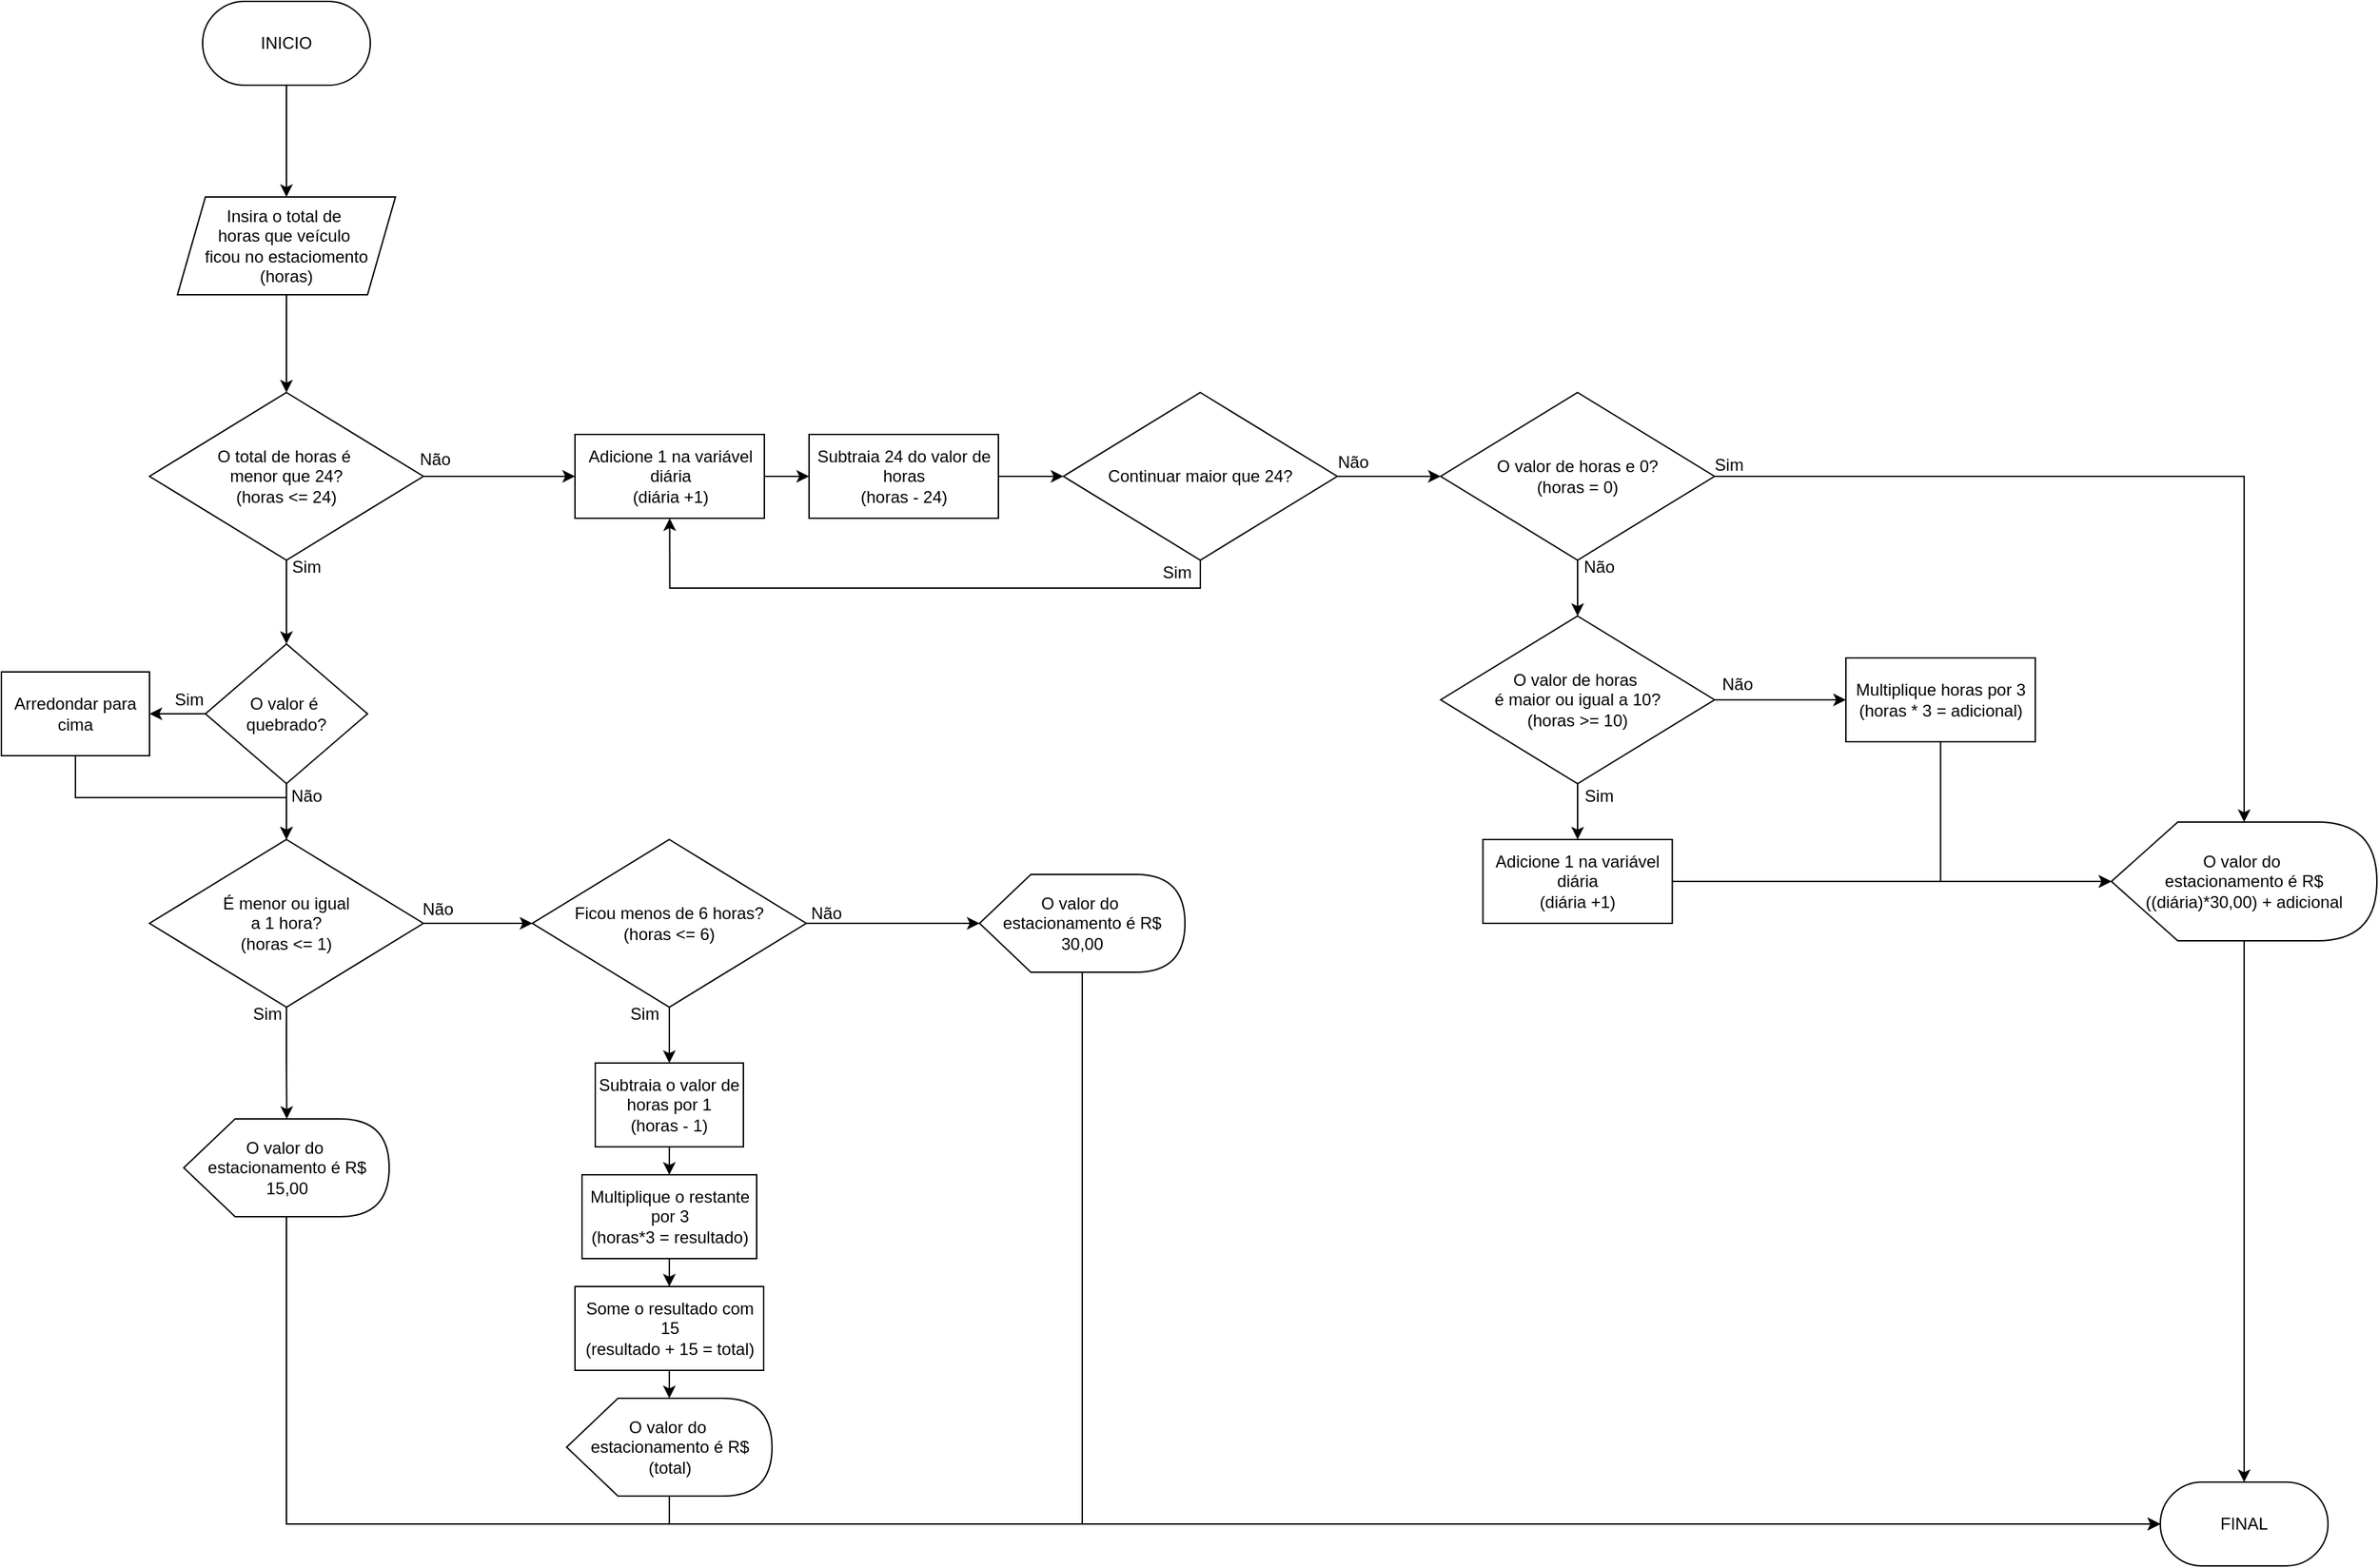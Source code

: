 <mxfile version="26.0.15">
  <diagram name="Página-1" id="FrooZha_JpRlK68ilrXK">
    <mxGraphModel grid="1" page="1" gridSize="10" guides="1" tooltips="1" connect="1" arrows="1" fold="1" pageScale="1" pageWidth="827" pageHeight="1169" math="0" shadow="0">
      <root>
        <mxCell id="0" />
        <mxCell id="1" parent="0" />
        <mxCell id="xZY2YlHzFlgeuhiXtPQW-6" style="edgeStyle=orthogonalEdgeStyle;rounded=0;orthogonalLoop=1;jettySize=auto;html=1;entryX=0.5;entryY=0;entryDx=0;entryDy=0;" edge="1" parent="1" source="xZY2YlHzFlgeuhiXtPQW-1" target="xZY2YlHzFlgeuhiXtPQW-4">
          <mxGeometry relative="1" as="geometry" />
        </mxCell>
        <mxCell id="xZY2YlHzFlgeuhiXtPQW-1" value="INICIO" style="rounded=1;whiteSpace=wrap;html=1;arcSize=50;" vertex="1" parent="1">
          <mxGeometry x="354" y="280" width="120" height="60" as="geometry" />
        </mxCell>
        <mxCell id="xZY2YlHzFlgeuhiXtPQW-3" value="FINAL" style="rounded=1;whiteSpace=wrap;html=1;arcSize=50;" vertex="1" parent="1">
          <mxGeometry x="1755" y="1340" width="120" height="60" as="geometry" />
        </mxCell>
        <mxCell id="f82oQnpqJFgws9LSTyQX-21" style="edgeStyle=orthogonalEdgeStyle;rounded=0;orthogonalLoop=1;jettySize=auto;html=1;" edge="1" parent="1" source="xZY2YlHzFlgeuhiXtPQW-4" target="f82oQnpqJFgws9LSTyQX-20">
          <mxGeometry relative="1" as="geometry" />
        </mxCell>
        <mxCell id="xZY2YlHzFlgeuhiXtPQW-4" value="Insira o total de&amp;nbsp;&lt;div&gt;horas que veículo&amp;nbsp;&lt;/div&gt;&lt;div&gt;ficou no estaciomento&lt;/div&gt;&lt;div&gt;(horas)&lt;/div&gt;" style="shape=parallelogram;perimeter=parallelogramPerimeter;whiteSpace=wrap;html=1;fixedSize=1;" vertex="1" parent="1">
          <mxGeometry x="336" y="420" width="156" height="70" as="geometry" />
        </mxCell>
        <mxCell id="xZY2YlHzFlgeuhiXtPQW-25" style="edgeStyle=orthogonalEdgeStyle;rounded=0;orthogonalLoop=1;jettySize=auto;html=1;entryX=0;entryY=0.5;entryDx=0;entryDy=0;" edge="1" parent="1" source="xZY2YlHzFlgeuhiXtPQW-22" target="xZY2YlHzFlgeuhiXtPQW-34">
          <mxGeometry relative="1" as="geometry">
            <mxPoint x="620.0" y="940" as="targetPoint" />
          </mxGeometry>
        </mxCell>
        <mxCell id="xZY2YlHzFlgeuhiXtPQW-22" value="É menor ou igual&lt;div&gt;a 1 hora?&lt;/div&gt;&lt;div&gt;(horas &amp;lt;= 1)&lt;/div&gt;" style="rhombus;whiteSpace=wrap;html=1;" vertex="1" parent="1">
          <mxGeometry x="316" y="880" width="196" height="120" as="geometry" />
        </mxCell>
        <mxCell id="xZY2YlHzFlgeuhiXtPQW-68" style="edgeStyle=orthogonalEdgeStyle;rounded=0;orthogonalLoop=1;jettySize=auto;html=1;entryX=0;entryY=0.5;entryDx=0;entryDy=0;" edge="1" parent="1" source="xZY2YlHzFlgeuhiXtPQW-27" target="xZY2YlHzFlgeuhiXtPQW-3">
          <mxGeometry relative="1" as="geometry">
            <Array as="points">
              <mxPoint x="414" y="1370" />
            </Array>
          </mxGeometry>
        </mxCell>
        <mxCell id="xZY2YlHzFlgeuhiXtPQW-27" value="O valor do&amp;nbsp;&lt;div&gt;estacionamento é R$ 15,00&lt;/div&gt;" style="shape=display;whiteSpace=wrap;html=1;" vertex="1" parent="1">
          <mxGeometry x="340.5" y="1080" width="147" height="70" as="geometry" />
        </mxCell>
        <mxCell id="xZY2YlHzFlgeuhiXtPQW-28" style="edgeStyle=orthogonalEdgeStyle;rounded=0;orthogonalLoop=1;jettySize=auto;html=1;entryX=0;entryY=0;entryDx=73.75;entryDy=0;entryPerimeter=0;" edge="1" parent="1" source="xZY2YlHzFlgeuhiXtPQW-22" target="xZY2YlHzFlgeuhiXtPQW-27">
          <mxGeometry relative="1" as="geometry" />
        </mxCell>
        <mxCell id="xZY2YlHzFlgeuhiXtPQW-32" value="Sim" style="text;html=1;align=center;verticalAlign=middle;resizable=0;points=[];autosize=1;strokeColor=none;fillColor=none;" vertex="1" parent="1">
          <mxGeometry x="380" y="990" width="40" height="30" as="geometry" />
        </mxCell>
        <mxCell id="xZY2YlHzFlgeuhiXtPQW-33" value="Não" style="text;html=1;align=center;verticalAlign=middle;resizable=0;points=[];autosize=1;strokeColor=none;fillColor=none;" vertex="1" parent="1">
          <mxGeometry x="497" y="915" width="50" height="30" as="geometry" />
        </mxCell>
        <mxCell id="xZY2YlHzFlgeuhiXtPQW-37" value="" style="edgeStyle=orthogonalEdgeStyle;rounded=0;orthogonalLoop=1;jettySize=auto;html=1;entryX=0;entryY=0.5;entryDx=0;entryDy=0;entryPerimeter=0;" edge="1" parent="1" source="xZY2YlHzFlgeuhiXtPQW-34" target="xZY2YlHzFlgeuhiXtPQW-42">
          <mxGeometry relative="1" as="geometry">
            <mxPoint x="885.5" y="940" as="targetPoint" />
          </mxGeometry>
        </mxCell>
        <mxCell id="xZY2YlHzFlgeuhiXtPQW-45" style="edgeStyle=orthogonalEdgeStyle;rounded=0;orthogonalLoop=1;jettySize=auto;html=1;entryX=0.5;entryY=0;entryDx=0;entryDy=0;" edge="1" parent="1" source="xZY2YlHzFlgeuhiXtPQW-34" target="xZY2YlHzFlgeuhiXtPQW-57">
          <mxGeometry relative="1" as="geometry">
            <mxPoint x="688" y="1030" as="targetPoint" />
          </mxGeometry>
        </mxCell>
        <mxCell id="xZY2YlHzFlgeuhiXtPQW-34" value="Ficou menos de 6 horas?&lt;br&gt;(horas &amp;lt;= 6)" style="rhombus;whiteSpace=wrap;html=1;" vertex="1" parent="1">
          <mxGeometry x="590" y="880" width="196" height="120" as="geometry" />
        </mxCell>
        <mxCell id="xZY2YlHzFlgeuhiXtPQW-40" value="Sim" style="text;html=1;align=center;verticalAlign=middle;resizable=0;points=[];autosize=1;strokeColor=none;fillColor=none;" vertex="1" parent="1">
          <mxGeometry x="650" y="990" width="40" height="30" as="geometry" />
        </mxCell>
        <mxCell id="xZY2YlHzFlgeuhiXtPQW-41" value="Não" style="text;html=1;align=center;verticalAlign=middle;resizable=0;points=[];autosize=1;strokeColor=none;fillColor=none;" vertex="1" parent="1">
          <mxGeometry x="775" y="918" width="50" height="30" as="geometry" />
        </mxCell>
        <mxCell id="xZY2YlHzFlgeuhiXtPQW-69" style="edgeStyle=orthogonalEdgeStyle;rounded=0;orthogonalLoop=1;jettySize=auto;html=1;" edge="1" parent="1" source="xZY2YlHzFlgeuhiXtPQW-42" target="xZY2YlHzFlgeuhiXtPQW-3">
          <mxGeometry relative="1" as="geometry">
            <Array as="points">
              <mxPoint x="984" y="1370" />
            </Array>
          </mxGeometry>
        </mxCell>
        <mxCell id="xZY2YlHzFlgeuhiXtPQW-42" value="O valor do&amp;nbsp;&lt;div&gt;estacionamento é R$ 30,00&lt;/div&gt;" style="shape=display;whiteSpace=wrap;html=1;" vertex="1" parent="1">
          <mxGeometry x="910" y="905" width="147" height="70" as="geometry" />
        </mxCell>
        <mxCell id="xZY2YlHzFlgeuhiXtPQW-52" style="edgeStyle=orthogonalEdgeStyle;rounded=0;orthogonalLoop=1;jettySize=auto;html=1;entryX=1;entryY=0.5;entryDx=0;entryDy=0;" edge="1" parent="1" source="xZY2YlHzFlgeuhiXtPQW-49" target="xZY2YlHzFlgeuhiXtPQW-51">
          <mxGeometry relative="1" as="geometry" />
        </mxCell>
        <mxCell id="xZY2YlHzFlgeuhiXtPQW-54" style="edgeStyle=orthogonalEdgeStyle;rounded=0;orthogonalLoop=1;jettySize=auto;html=1;entryX=0.5;entryY=0;entryDx=0;entryDy=0;" edge="1" parent="1" source="xZY2YlHzFlgeuhiXtPQW-49" target="xZY2YlHzFlgeuhiXtPQW-22">
          <mxGeometry relative="1" as="geometry" />
        </mxCell>
        <mxCell id="xZY2YlHzFlgeuhiXtPQW-49" value="O valor é&amp;nbsp;&lt;div&gt;quebrado?&lt;/div&gt;" style="rhombus;whiteSpace=wrap;html=1;rounded=0;" vertex="1" parent="1">
          <mxGeometry x="356" y="740" width="116" height="100" as="geometry" />
        </mxCell>
        <mxCell id="xZY2YlHzFlgeuhiXtPQW-53" style="edgeStyle=orthogonalEdgeStyle;rounded=0;orthogonalLoop=1;jettySize=auto;html=1;" edge="1" parent="1" source="xZY2YlHzFlgeuhiXtPQW-51" target="xZY2YlHzFlgeuhiXtPQW-22">
          <mxGeometry relative="1" as="geometry" />
        </mxCell>
        <mxCell id="xZY2YlHzFlgeuhiXtPQW-51" value="Arredondar para cima" style="rounded=0;whiteSpace=wrap;html=1;" vertex="1" parent="1">
          <mxGeometry x="210" y="760" width="106" height="60" as="geometry" />
        </mxCell>
        <mxCell id="xZY2YlHzFlgeuhiXtPQW-55" value="Sim" style="text;html=1;align=center;verticalAlign=middle;resizable=0;points=[];autosize=1;strokeColor=none;fillColor=none;" vertex="1" parent="1">
          <mxGeometry x="324" y="765" width="40" height="30" as="geometry" />
        </mxCell>
        <mxCell id="xZY2YlHzFlgeuhiXtPQW-56" value="Não" style="text;html=1;align=center;verticalAlign=middle;resizable=0;points=[];autosize=1;strokeColor=none;fillColor=none;" vertex="1" parent="1">
          <mxGeometry x="403" y="834" width="50" height="30" as="geometry" />
        </mxCell>
        <mxCell id="xZY2YlHzFlgeuhiXtPQW-60" style="edgeStyle=orthogonalEdgeStyle;rounded=0;orthogonalLoop=1;jettySize=auto;html=1;" edge="1" parent="1" source="xZY2YlHzFlgeuhiXtPQW-57" target="xZY2YlHzFlgeuhiXtPQW-58">
          <mxGeometry relative="1" as="geometry" />
        </mxCell>
        <mxCell id="xZY2YlHzFlgeuhiXtPQW-57" value="Subtraia o valor de horas por 1&lt;div&gt;(horas - 1)&lt;/div&gt;" style="rounded=0;whiteSpace=wrap;html=1;" vertex="1" parent="1">
          <mxGeometry x="635" y="1040" width="106" height="60" as="geometry" />
        </mxCell>
        <mxCell id="xZY2YlHzFlgeuhiXtPQW-61" style="edgeStyle=orthogonalEdgeStyle;rounded=0;orthogonalLoop=1;jettySize=auto;html=1;" edge="1" parent="1" source="xZY2YlHzFlgeuhiXtPQW-58" target="xZY2YlHzFlgeuhiXtPQW-59">
          <mxGeometry relative="1" as="geometry" />
        </mxCell>
        <mxCell id="xZY2YlHzFlgeuhiXtPQW-58" value="Multiplique o restante por 3&lt;div&gt;(horas*3 = resultado)&lt;/div&gt;" style="rounded=0;whiteSpace=wrap;html=1;" vertex="1" parent="1">
          <mxGeometry x="625.5" y="1120" width="125" height="60" as="geometry" />
        </mxCell>
        <mxCell id="xZY2YlHzFlgeuhiXtPQW-59" value="Some o resultado com 15&lt;div&gt;(resultado + 15 = total)&lt;/div&gt;" style="rounded=0;whiteSpace=wrap;html=1;" vertex="1" parent="1">
          <mxGeometry x="620.5" y="1200" width="135" height="60" as="geometry" />
        </mxCell>
        <mxCell id="f82oQnpqJFgws9LSTyQX-8" style="edgeStyle=orthogonalEdgeStyle;rounded=0;orthogonalLoop=1;jettySize=auto;html=1;" edge="1" parent="1" source="xZY2YlHzFlgeuhiXtPQW-62" target="xZY2YlHzFlgeuhiXtPQW-3">
          <mxGeometry relative="1" as="geometry">
            <Array as="points">
              <mxPoint x="688" y="1370" />
            </Array>
          </mxGeometry>
        </mxCell>
        <mxCell id="xZY2YlHzFlgeuhiXtPQW-62" value="O valor do&amp;nbsp;&lt;div&gt;estacionamento é R$ (total)&lt;/div&gt;" style="shape=display;whiteSpace=wrap;html=1;" vertex="1" parent="1">
          <mxGeometry x="614.5" y="1280" width="147" height="70" as="geometry" />
        </mxCell>
        <mxCell id="xZY2YlHzFlgeuhiXtPQW-63" style="edgeStyle=orthogonalEdgeStyle;rounded=0;orthogonalLoop=1;jettySize=auto;html=1;entryX=0;entryY=0;entryDx=74.375;entryDy=0;entryPerimeter=0;" edge="1" parent="1" source="xZY2YlHzFlgeuhiXtPQW-59" target="xZY2YlHzFlgeuhiXtPQW-62">
          <mxGeometry relative="1" as="geometry" />
        </mxCell>
        <mxCell id="f82oQnpqJFgws9LSTyQX-23" style="edgeStyle=orthogonalEdgeStyle;rounded=0;orthogonalLoop=1;jettySize=auto;html=1;entryX=0.5;entryY=0;entryDx=0;entryDy=0;" edge="1" parent="1" source="f82oQnpqJFgws9LSTyQX-20" target="xZY2YlHzFlgeuhiXtPQW-49">
          <mxGeometry relative="1" as="geometry" />
        </mxCell>
        <mxCell id="f82oQnpqJFgws9LSTyQX-25" style="edgeStyle=orthogonalEdgeStyle;rounded=0;orthogonalLoop=1;jettySize=auto;html=1;entryX=0;entryY=0.5;entryDx=0;entryDy=0;" edge="1" parent="1" source="f82oQnpqJFgws9LSTyQX-20" target="f82oQnpqJFgws9LSTyQX-27">
          <mxGeometry relative="1" as="geometry">
            <mxPoint x="600" y="620.0" as="targetPoint" />
          </mxGeometry>
        </mxCell>
        <mxCell id="f82oQnpqJFgws9LSTyQX-20" value="O total de horas é&amp;nbsp;&lt;div&gt;menor que 24?&lt;/div&gt;&lt;div&gt;(horas &amp;lt;= 24)&lt;/div&gt;" style="rhombus;whiteSpace=wrap;html=1;" vertex="1" parent="1">
          <mxGeometry x="316" y="560" width="196" height="120" as="geometry" />
        </mxCell>
        <mxCell id="f82oQnpqJFgws9LSTyQX-22" value="Sim" style="text;html=1;align=center;verticalAlign=middle;resizable=0;points=[];autosize=1;strokeColor=none;fillColor=none;" vertex="1" parent="1">
          <mxGeometry x="408" y="670" width="40" height="30" as="geometry" />
        </mxCell>
        <mxCell id="f82oQnpqJFgws9LSTyQX-24" value="Não" style="text;html=1;align=center;verticalAlign=middle;resizable=0;points=[];autosize=1;strokeColor=none;fillColor=none;" vertex="1" parent="1">
          <mxGeometry x="495" y="593" width="50" height="30" as="geometry" />
        </mxCell>
        <mxCell id="f82oQnpqJFgws9LSTyQX-30" style="edgeStyle=orthogonalEdgeStyle;rounded=0;orthogonalLoop=1;jettySize=auto;html=1;" edge="1" parent="1" source="f82oQnpqJFgws9LSTyQX-27" target="f82oQnpqJFgws9LSTyQX-29">
          <mxGeometry relative="1" as="geometry" />
        </mxCell>
        <mxCell id="f82oQnpqJFgws9LSTyQX-27" value="Adicione 1 na variável diária&lt;div&gt;(diária +1)&lt;/div&gt;" style="rounded=0;whiteSpace=wrap;html=1;" vertex="1" parent="1">
          <mxGeometry x="620.5" y="590" width="135.5" height="60" as="geometry" />
        </mxCell>
        <mxCell id="f82oQnpqJFgws9LSTyQX-32" style="edgeStyle=orthogonalEdgeStyle;rounded=0;orthogonalLoop=1;jettySize=auto;html=1;entryX=0;entryY=0.5;entryDx=0;entryDy=0;" edge="1" parent="1" source="f82oQnpqJFgws9LSTyQX-29" target="f82oQnpqJFgws9LSTyQX-31">
          <mxGeometry relative="1" as="geometry" />
        </mxCell>
        <mxCell id="f82oQnpqJFgws9LSTyQX-29" value="Subtraia 24 do valor de horas&lt;div&gt;(horas - 24)&lt;/div&gt;" style="rounded=0;whiteSpace=wrap;html=1;" vertex="1" parent="1">
          <mxGeometry x="788" y="590" width="135.5" height="60" as="geometry" />
        </mxCell>
        <mxCell id="f82oQnpqJFgws9LSTyQX-33" style="edgeStyle=orthogonalEdgeStyle;rounded=0;orthogonalLoop=1;jettySize=auto;html=1;entryX=0.5;entryY=1;entryDx=0;entryDy=0;" edge="1" parent="1" source="f82oQnpqJFgws9LSTyQX-31" target="f82oQnpqJFgws9LSTyQX-27">
          <mxGeometry relative="1" as="geometry">
            <mxPoint x="1068" y="770" as="targetPoint" />
            <Array as="points">
              <mxPoint x="1068" y="700" />
              <mxPoint x="688" y="700" />
            </Array>
          </mxGeometry>
        </mxCell>
        <mxCell id="f82oQnpqJFgws9LSTyQX-36" style="edgeStyle=orthogonalEdgeStyle;rounded=0;orthogonalLoop=1;jettySize=auto;html=1;entryX=0;entryY=0.5;entryDx=0;entryDy=0;" edge="1" parent="1" source="f82oQnpqJFgws9LSTyQX-31" target="f82oQnpqJFgws9LSTyQX-37">
          <mxGeometry relative="1" as="geometry">
            <mxPoint x="1230" y="620" as="targetPoint" />
          </mxGeometry>
        </mxCell>
        <mxCell id="f82oQnpqJFgws9LSTyQX-31" value="Continuar maior que 24?" style="rhombus;whiteSpace=wrap;html=1;" vertex="1" parent="1">
          <mxGeometry x="970" y="560" width="196" height="120" as="geometry" />
        </mxCell>
        <mxCell id="f82oQnpqJFgws9LSTyQX-46" style="edgeStyle=orthogonalEdgeStyle;rounded=0;orthogonalLoop=1;jettySize=auto;html=1;entryX=0.5;entryY=0;entryDx=0;entryDy=0;" edge="1" parent="1" source="f82oQnpqJFgws9LSTyQX-35" target="xZY2YlHzFlgeuhiXtPQW-3">
          <mxGeometry relative="1" as="geometry">
            <mxPoint x="2054" y="1020" as="sourcePoint" />
            <Array as="points" />
          </mxGeometry>
        </mxCell>
        <mxCell id="f82oQnpqJFgws9LSTyQX-35" value="O valor do&amp;nbsp;&lt;div&gt;estacionamento é R$ ((diária)*30,00) + adicional&lt;/div&gt;" style="shape=display;whiteSpace=wrap;html=1;" vertex="1" parent="1">
          <mxGeometry x="1720" y="867.5" width="190" height="85" as="geometry" />
        </mxCell>
        <mxCell id="f82oQnpqJFgws9LSTyQX-41" style="edgeStyle=orthogonalEdgeStyle;rounded=0;orthogonalLoop=1;jettySize=auto;html=1;" edge="1" parent="1" source="f82oQnpqJFgws9LSTyQX-37" target="f82oQnpqJFgws9LSTyQX-35">
          <mxGeometry relative="1" as="geometry" />
        </mxCell>
        <mxCell id="f82oQnpqJFgws9LSTyQX-45" style="edgeStyle=orthogonalEdgeStyle;rounded=0;orthogonalLoop=1;jettySize=auto;html=1;entryX=0.5;entryY=0;entryDx=0;entryDy=0;" edge="1" parent="1" source="f82oQnpqJFgws9LSTyQX-37" target="f82oQnpqJFgws9LSTyQX-47">
          <mxGeometry relative="1" as="geometry">
            <mxPoint x="1338" y="870" as="targetPoint" />
          </mxGeometry>
        </mxCell>
        <mxCell id="f82oQnpqJFgws9LSTyQX-37" value="O valor de horas e 0?&lt;div&gt;(horas = 0)&lt;/div&gt;" style="rhombus;whiteSpace=wrap;html=1;" vertex="1" parent="1">
          <mxGeometry x="1240" y="560" width="196" height="120" as="geometry" />
        </mxCell>
        <mxCell id="f82oQnpqJFgws9LSTyQX-38" value="Não" style="text;html=1;align=center;verticalAlign=middle;resizable=0;points=[];autosize=1;strokeColor=none;fillColor=none;" vertex="1" parent="1">
          <mxGeometry x="1152" y="595" width="50" height="30" as="geometry" />
        </mxCell>
        <mxCell id="f82oQnpqJFgws9LSTyQX-40" value="Sim" style="text;html=1;align=center;verticalAlign=middle;resizable=0;points=[];autosize=1;strokeColor=none;fillColor=none;" vertex="1" parent="1">
          <mxGeometry x="1031" y="674" width="40" height="30" as="geometry" />
        </mxCell>
        <mxCell id="f82oQnpqJFgws9LSTyQX-42" value="Sim" style="text;html=1;align=center;verticalAlign=middle;resizable=0;points=[];autosize=1;strokeColor=none;fillColor=none;" vertex="1" parent="1">
          <mxGeometry x="1426" y="597" width="40" height="30" as="geometry" />
        </mxCell>
        <mxCell id="f82oQnpqJFgws9LSTyQX-52" style="edgeStyle=orthogonalEdgeStyle;rounded=0;orthogonalLoop=1;jettySize=auto;html=1;entryX=0.5;entryY=0;entryDx=0;entryDy=0;" edge="1" parent="1" source="f82oQnpqJFgws9LSTyQX-47" target="f82oQnpqJFgws9LSTyQX-51">
          <mxGeometry relative="1" as="geometry" />
        </mxCell>
        <mxCell id="f82oQnpqJFgws9LSTyQX-55" style="edgeStyle=orthogonalEdgeStyle;rounded=0;orthogonalLoop=1;jettySize=auto;html=1;" edge="1" parent="1" source="f82oQnpqJFgws9LSTyQX-47" target="f82oQnpqJFgws9LSTyQX-54">
          <mxGeometry relative="1" as="geometry" />
        </mxCell>
        <mxCell id="f82oQnpqJFgws9LSTyQX-47" value="O valor de horas&amp;nbsp;&lt;div&gt;é maior ou igual a 10?&lt;div&gt;(horas &amp;gt;= 10)&lt;/div&gt;&lt;/div&gt;" style="rhombus;whiteSpace=wrap;html=1;" vertex="1" parent="1">
          <mxGeometry x="1240" y="720" width="196" height="120" as="geometry" />
        </mxCell>
        <mxCell id="f82oQnpqJFgws9LSTyQX-48" value="Sim" style="text;html=1;align=center;verticalAlign=middle;resizable=0;points=[];autosize=1;strokeColor=none;fillColor=none;" vertex="1" parent="1">
          <mxGeometry x="1333" y="834" width="40" height="30" as="geometry" />
        </mxCell>
        <mxCell id="f82oQnpqJFgws9LSTyQX-51" value="Adicione 1 na variável diária&lt;div&gt;(diária +1)&lt;/div&gt;" style="rounded=0;whiteSpace=wrap;html=1;" vertex="1" parent="1">
          <mxGeometry x="1270.25" y="880" width="135.5" height="60" as="geometry" />
        </mxCell>
        <mxCell id="f82oQnpqJFgws9LSTyQX-53" style="edgeStyle=orthogonalEdgeStyle;rounded=0;orthogonalLoop=1;jettySize=auto;html=1;entryX=0;entryY=0.5;entryDx=0;entryDy=0;entryPerimeter=0;" edge="1" parent="1" source="f82oQnpqJFgws9LSTyQX-51" target="f82oQnpqJFgws9LSTyQX-35">
          <mxGeometry relative="1" as="geometry" />
        </mxCell>
        <mxCell id="f82oQnpqJFgws9LSTyQX-54" value="Multiplique horas por 3&lt;div&gt;(horas * 3 = adicional)&lt;/div&gt;" style="rounded=0;whiteSpace=wrap;html=1;" vertex="1" parent="1">
          <mxGeometry x="1530" y="750" width="135.5" height="60" as="geometry" />
        </mxCell>
        <mxCell id="f82oQnpqJFgws9LSTyQX-56" value="Não" style="text;html=1;align=center;verticalAlign=middle;resizable=0;points=[];autosize=1;strokeColor=none;fillColor=none;" vertex="1" parent="1">
          <mxGeometry x="1328" y="670" width="50" height="30" as="geometry" />
        </mxCell>
        <mxCell id="f82oQnpqJFgws9LSTyQX-57" style="edgeStyle=orthogonalEdgeStyle;rounded=0;orthogonalLoop=1;jettySize=auto;html=1;entryX=0;entryY=0.5;entryDx=0;entryDy=0;entryPerimeter=0;" edge="1" parent="1" source="f82oQnpqJFgws9LSTyQX-54" target="f82oQnpqJFgws9LSTyQX-35">
          <mxGeometry relative="1" as="geometry">
            <Array as="points">
              <mxPoint x="1598" y="910" />
            </Array>
          </mxGeometry>
        </mxCell>
        <mxCell id="f82oQnpqJFgws9LSTyQX-58" value="Não" style="text;html=1;align=center;verticalAlign=middle;resizable=0;points=[];autosize=1;strokeColor=none;fillColor=none;" vertex="1" parent="1">
          <mxGeometry x="1427" y="754" width="50" height="30" as="geometry" />
        </mxCell>
      </root>
    </mxGraphModel>
  </diagram>
</mxfile>
